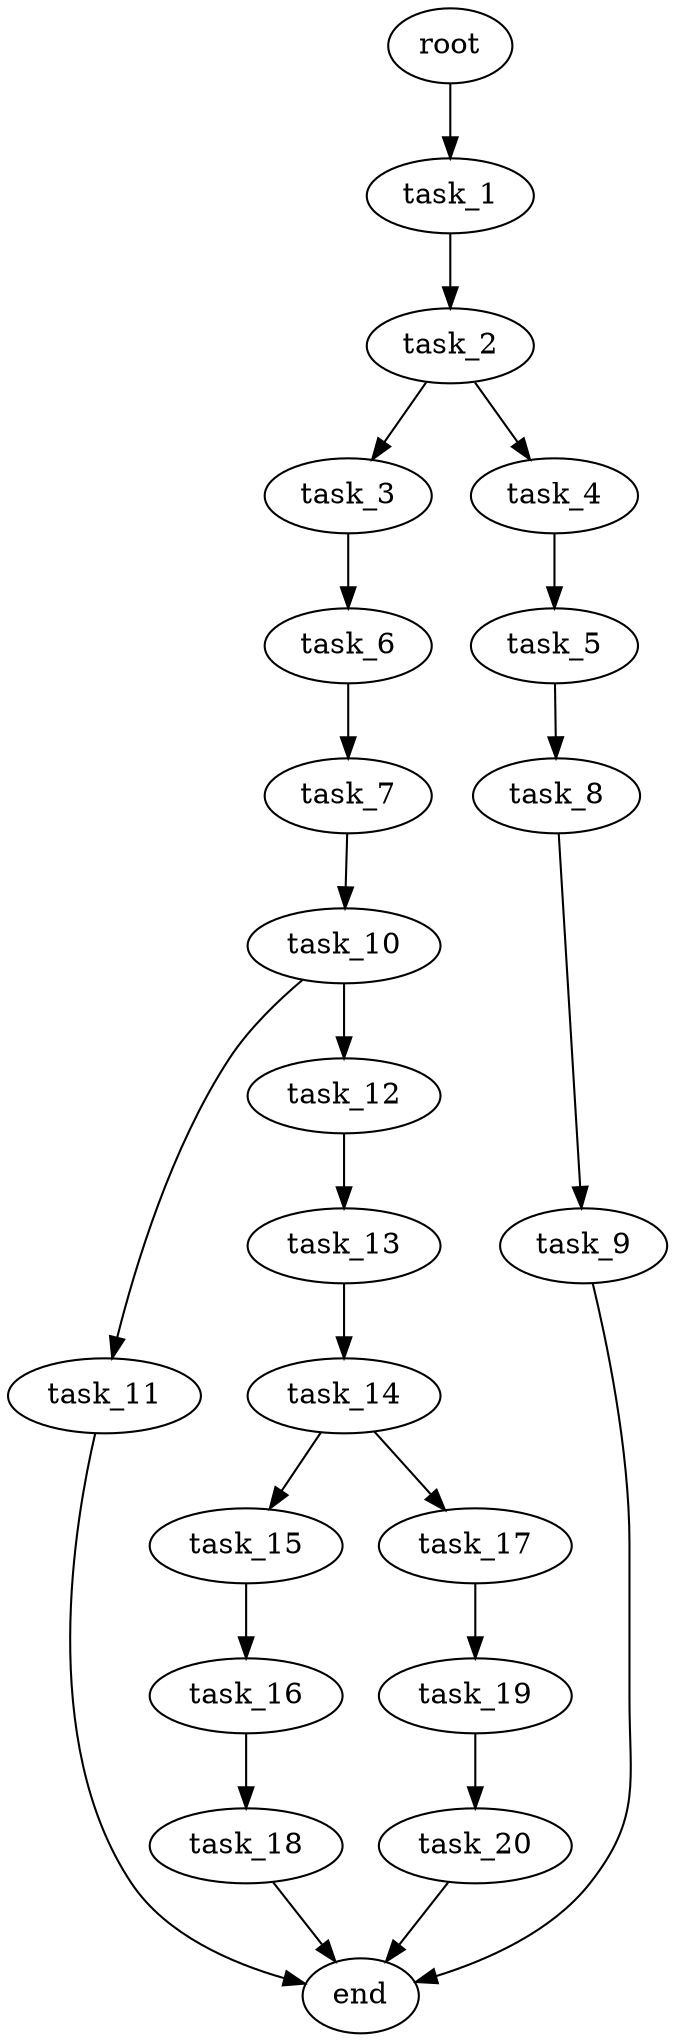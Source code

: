 digraph G {
  root [size="0.000000e+00"];
  task_1 [size="1.509460e+09"];
  task_2 [size="6.196751e+08"];
  task_3 [size="1.035915e+09"];
  task_4 [size="8.991369e+09"];
  task_5 [size="3.435034e+09"];
  task_6 [size="7.143441e+09"];
  task_7 [size="5.045985e+09"];
  task_8 [size="1.726417e+09"];
  task_9 [size="2.478189e+09"];
  task_10 [size="4.378145e+09"];
  task_11 [size="4.394778e+09"];
  task_12 [size="5.227958e+09"];
  task_13 [size="1.588303e+09"];
  task_14 [size="3.729147e+09"];
  task_15 [size="2.829653e+09"];
  task_16 [size="4.088285e+09"];
  task_17 [size="3.384333e+09"];
  task_18 [size="5.979261e+09"];
  task_19 [size="7.892480e+09"];
  task_20 [size="6.473406e+09"];
  end [size="0.000000e+00"];

  root -> task_1 [size="1.000000e-12"];
  task_1 -> task_2 [size="6.196751e+07"];
  task_2 -> task_3 [size="1.035915e+08"];
  task_2 -> task_4 [size="8.991369e+08"];
  task_3 -> task_6 [size="7.143441e+08"];
  task_4 -> task_5 [size="3.435034e+08"];
  task_5 -> task_8 [size="1.726417e+08"];
  task_6 -> task_7 [size="5.045985e+08"];
  task_7 -> task_10 [size="4.378145e+08"];
  task_8 -> task_9 [size="2.478189e+08"];
  task_9 -> end [size="1.000000e-12"];
  task_10 -> task_11 [size="4.394778e+08"];
  task_10 -> task_12 [size="5.227958e+08"];
  task_11 -> end [size="1.000000e-12"];
  task_12 -> task_13 [size="1.588303e+08"];
  task_13 -> task_14 [size="3.729147e+08"];
  task_14 -> task_15 [size="2.829653e+08"];
  task_14 -> task_17 [size="3.384333e+08"];
  task_15 -> task_16 [size="4.088285e+08"];
  task_16 -> task_18 [size="5.979261e+08"];
  task_17 -> task_19 [size="7.892480e+08"];
  task_18 -> end [size="1.000000e-12"];
  task_19 -> task_20 [size="6.473406e+08"];
  task_20 -> end [size="1.000000e-12"];
}
